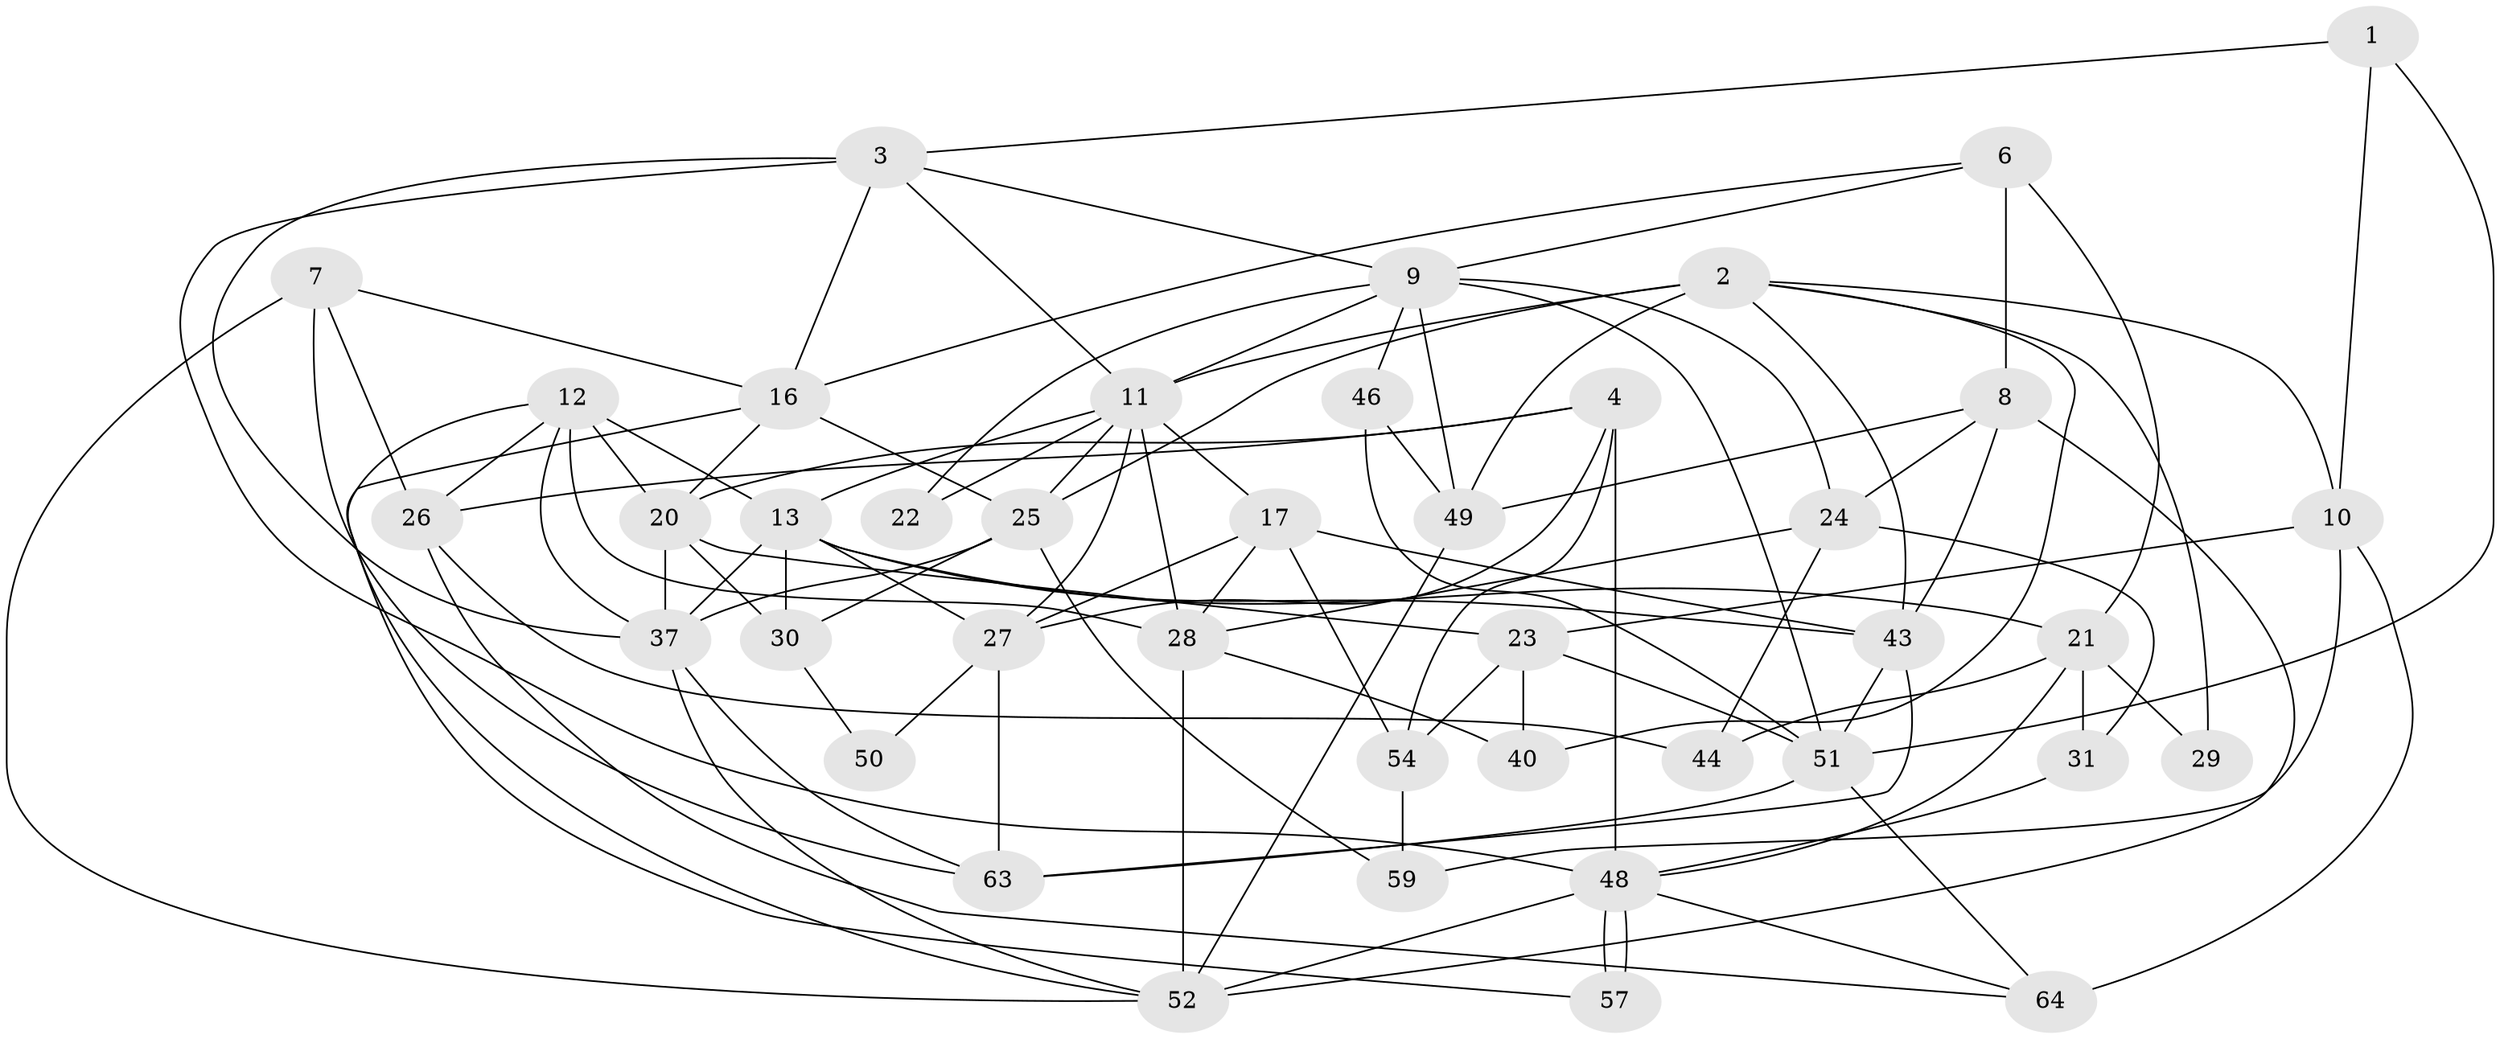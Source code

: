 // Generated by graph-tools (version 1.1) at 2025/23/03/03/25 07:23:56]
// undirected, 41 vertices, 103 edges
graph export_dot {
graph [start="1"]
  node [color=gray90,style=filled];
  1;
  2 [super="+39"];
  3 [super="+56"];
  4 [super="+5"];
  6 [super="+36"];
  7 [super="+38"];
  8 [super="+18"];
  9 [super="+47"];
  10 [super="+19"];
  11 [super="+14"];
  12;
  13 [super="+15"];
  16;
  17;
  20 [super="+60"];
  21 [super="+45"];
  22;
  23 [super="+32"];
  24 [super="+35"];
  25 [super="+58"];
  26 [super="+33"];
  27 [super="+61"];
  28 [super="+41"];
  29;
  30 [super="+34"];
  31;
  37 [super="+42"];
  40;
  43 [super="+68"];
  44;
  46;
  48 [super="+53"];
  49 [super="+65"];
  50;
  51 [super="+67"];
  52 [super="+62"];
  54 [super="+55"];
  57;
  59;
  63 [super="+66"];
  64;
  1 -- 3;
  1 -- 51;
  1 -- 10;
  2 -- 25;
  2 -- 11 [weight=2];
  2 -- 10;
  2 -- 40;
  2 -- 43;
  2 -- 29;
  2 -- 49;
  3 -- 37;
  3 -- 48;
  3 -- 11;
  3 -- 16;
  3 -- 9;
  4 -- 26;
  4 -- 48;
  4 -- 20;
  4 -- 54;
  4 -- 27;
  6 -- 16;
  6 -- 8 [weight=2];
  6 -- 9;
  6 -- 21;
  7 -- 16;
  7 -- 63;
  7 -- 26;
  7 -- 52;
  8 -- 49;
  8 -- 24;
  8 -- 43;
  8 -- 52;
  9 -- 22;
  9 -- 49;
  9 -- 51;
  9 -- 24;
  9 -- 46;
  9 -- 11;
  10 -- 59;
  10 -- 64;
  10 -- 23;
  11 -- 13;
  11 -- 28;
  11 -- 17;
  11 -- 25;
  11 -- 22;
  11 -- 27;
  12 -- 37;
  12 -- 13 [weight=2];
  12 -- 20;
  12 -- 26;
  12 -- 28;
  12 -- 57;
  13 -- 27;
  13 -- 37;
  13 -- 43 [weight=2];
  13 -- 21;
  13 -- 30 [weight=2];
  16 -- 20;
  16 -- 25;
  16 -- 52;
  17 -- 27;
  17 -- 54;
  17 -- 28;
  17 -- 43;
  20 -- 30;
  20 -- 23;
  20 -- 37;
  21 -- 29;
  21 -- 31;
  21 -- 48;
  21 -- 44;
  23 -- 40;
  23 -- 54;
  23 -- 51;
  24 -- 31;
  24 -- 28;
  24 -- 44;
  25 -- 59;
  25 -- 37;
  25 -- 30;
  26 -- 64;
  26 -- 44;
  27 -- 50;
  27 -- 63;
  28 -- 52;
  28 -- 40;
  30 -- 50;
  31 -- 48;
  37 -- 52;
  37 -- 63;
  43 -- 51;
  43 -- 63;
  46 -- 51;
  46 -- 49;
  48 -- 52;
  48 -- 57;
  48 -- 57;
  48 -- 64;
  49 -- 52;
  51 -- 63;
  51 -- 64;
  54 -- 59;
}

